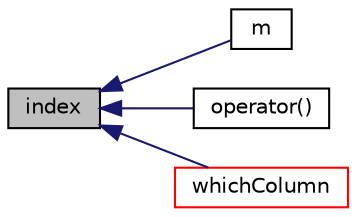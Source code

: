 digraph "index"
{
  bgcolor="transparent";
  edge [fontname="Helvetica",fontsize="10",labelfontname="Helvetica",labelfontsize="10"];
  node [fontname="Helvetica",fontsize="10",shape=record];
  rankdir="LR";
  Node1 [label="index",height=0.2,width=0.4,color="black", fillcolor="grey75", style="filled", fontcolor="black"];
  Node1 -> Node2 [dir="back",color="midnightblue",fontsize="10",style="solid",fontname="Helvetica"];
  Node2 [label="m",height=0.2,width=0.4,color="black",URL="$a00322.html#aae9f036777bc96a7206212e51f27b3c9",tooltip="Return non-const access to the packed matrix of data. "];
  Node1 -> Node3 [dir="back",color="midnightblue",fontsize="10",style="solid",fontname="Helvetica"];
  Node3 [label="operator()",height=0.2,width=0.4,color="black",URL="$a00322.html#a6c61b55b948c489fe61606c13e47b07e",tooltip="Return subscript-checked element. "];
  Node1 -> Node4 [dir="back",color="midnightblue",fontsize="10",style="solid",fontname="Helvetica"];
  Node4 [label="whichColumn",height=0.2,width=0.4,color="red",URL="$a00322.html#a34abfc39e5c290d9abbadfecbc77f50d",tooltip="Get column index (j) given above row. "];
}
